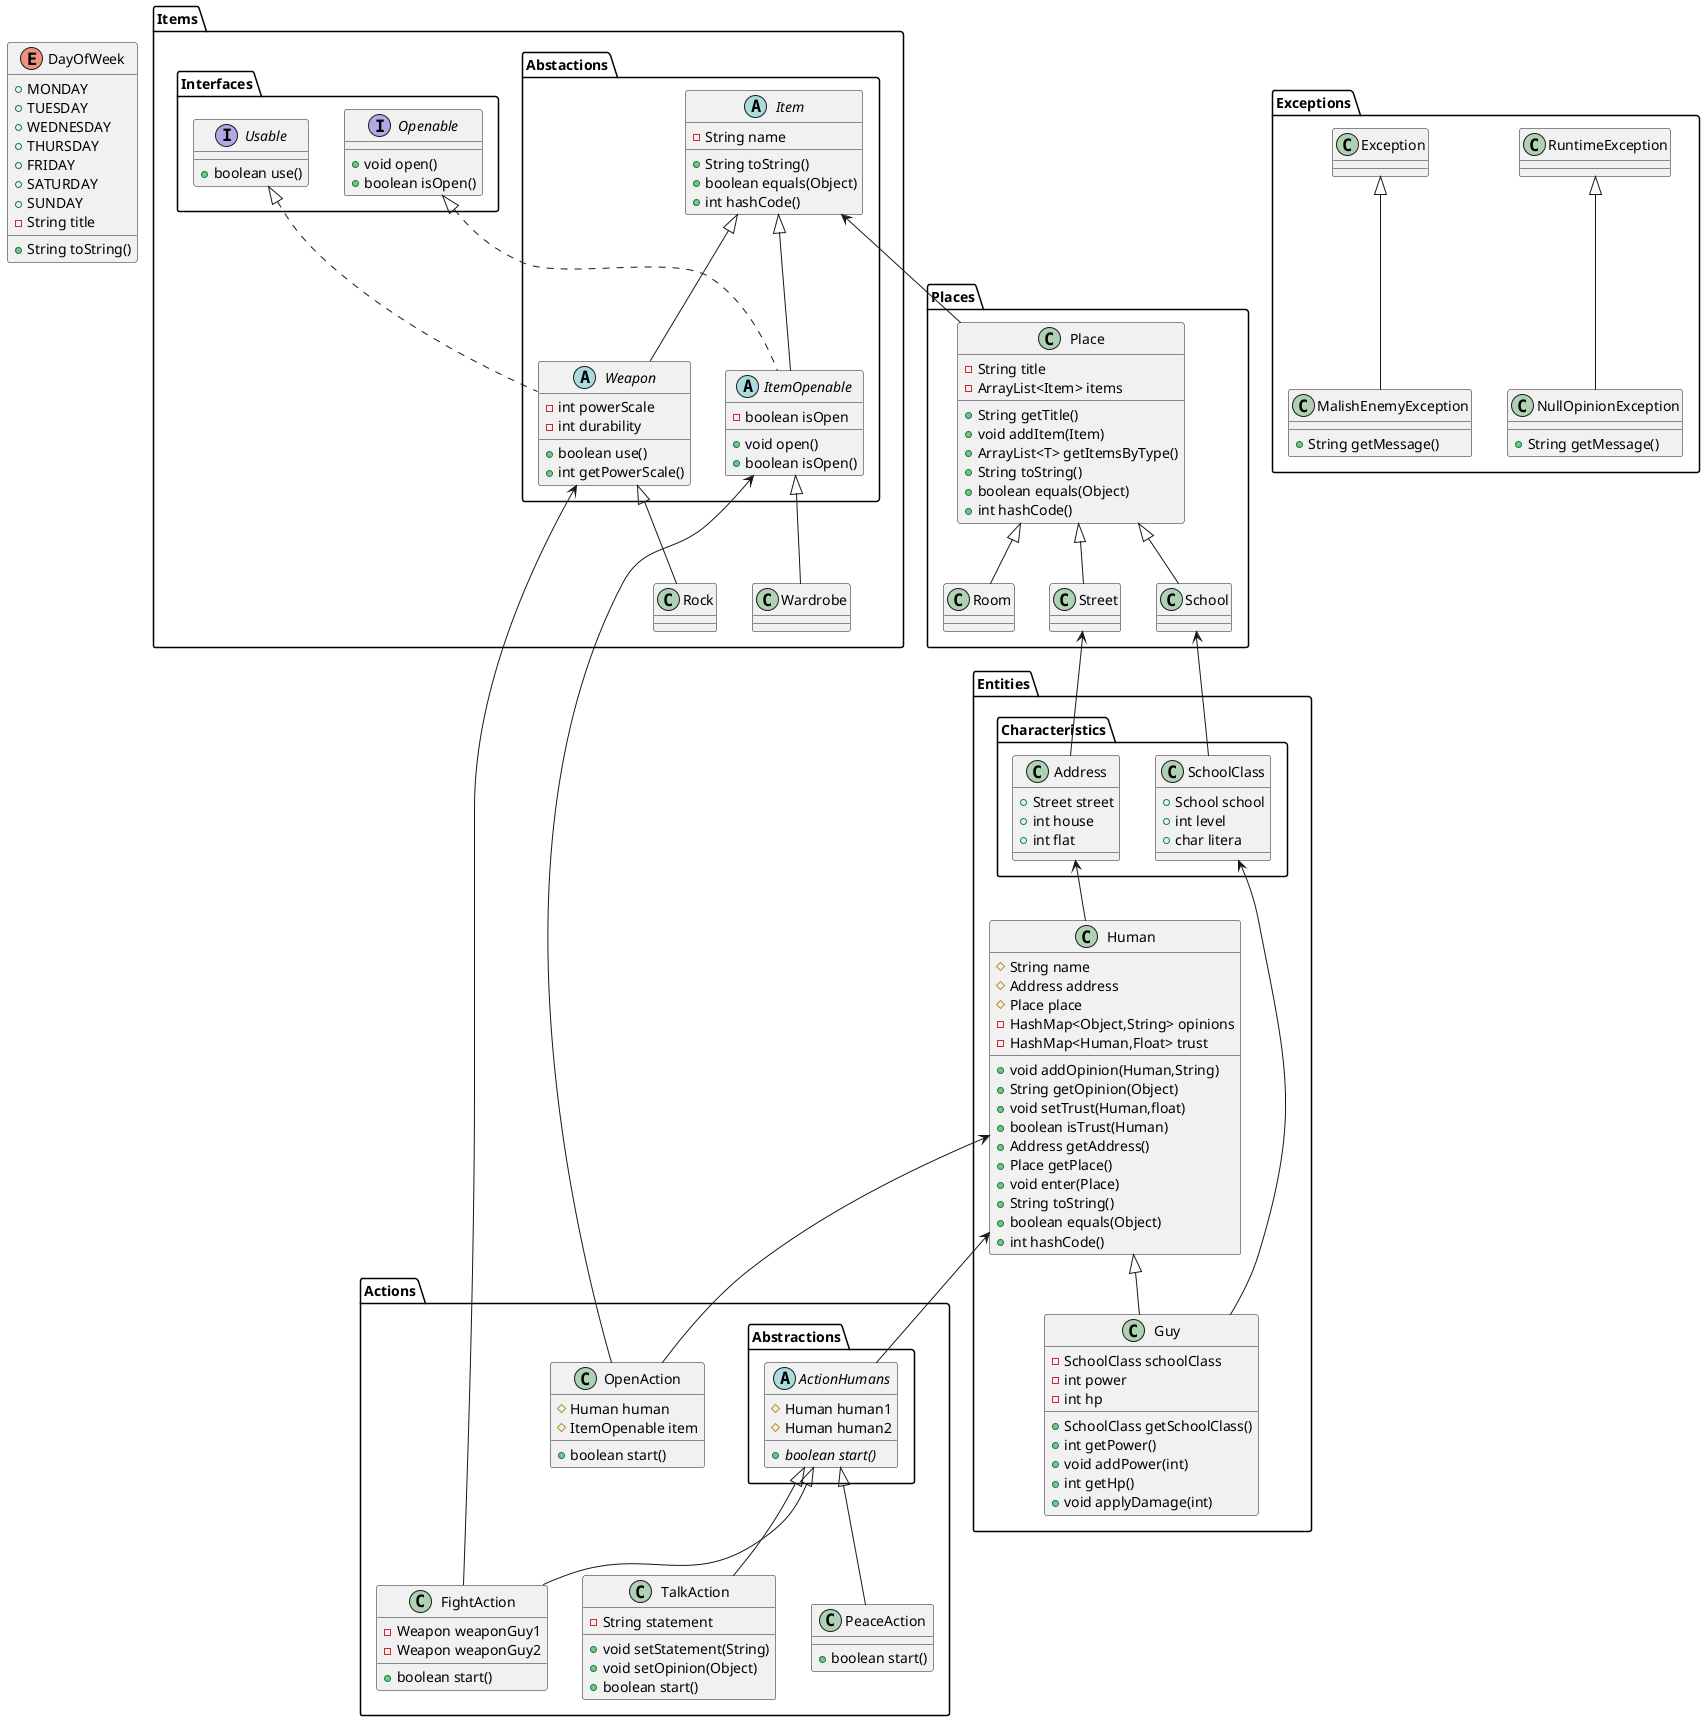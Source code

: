 @startuml
class Places.Room {
}
class Actions.OpenAction {
# Human human
# ItemOpenable item
+ boolean start()
}


class Exceptions.NullOpinionException {
+ String getMessage()
}

class Items.Rock {
}
class Places.Place {
- String title
- ArrayList<Item> items
+ String getTitle()
+ void addItem(Item)
+ ArrayList<T> getItemsByType()
+ String toString()
+ boolean equals(Object)
+ int hashCode()
}


interface Items.Interfaces.Openable {
+ void open()
+ boolean isOpen()
}

class Entities.Human {
# String name
# Address address
# Place place
- HashMap<Object,String> opinions
- HashMap<Human,Float> trust
+ void addOpinion(Human,String)
+ String getOpinion(Object)
+ void setTrust(Human,float)
+ boolean isTrust(Human)
+ Address getAddress()
+ Place getPlace()
+ void enter(Place)
+ String toString()
+ boolean equals(Object)
+ int hashCode()
}

class Entities.Characteristics.Address {
+ Street street
+ int house
+ int flat
}

class Entities.Characteristics.SchoolClass {
+ School school
+ int level
+ char litera
}

abstract class Items.Abstactions.ItemOpenable {
- boolean isOpen
+ void open()
+ boolean isOpen()
}


class Actions.TalkAction {
- String statement
+ void setStatement(String)
+ void setOpinion(Object)
+ boolean start()
}


interface Items.Interfaces.Usable {
+ boolean use()
}

class Items.Wardrobe {
}
abstract class Items.Abstactions.Weapon {
- int powerScale
- int durability
+ boolean use()
+ int getPowerScale()
}


abstract class Items.Abstactions.Item {
- String name
+ String toString()
+ boolean equals(Object)
+ int hashCode()
}


class Places.Street {
}
class Entities.Guy {
- SchoolClass schoolClass
- int power
- int hp
+ SchoolClass getSchoolClass()
+ int getPower()
+ void addPower(int)
+ int getHp()
+ void applyDamage(int)
}


class Places.School {
}
class Exceptions.MalishEnemyException {
+ String getMessage()
}

abstract class Actions.Abstractions.ActionHumans {
# Human human1
# Human human2
+ {abstract}boolean start()
}


class Actions.FightAction {
- Weapon weaponGuy1
- Weapon weaponGuy2
+ boolean start()
}


class Actions.PeaceAction {
+ boolean start()
}

enum DayOfWeek {
+  MONDAY
+  TUESDAY
+  WEDNESDAY
+  THURSDAY
+  FRIDAY
+  SATURDAY
+  SUNDAY
- String title
+ String toString()
}




Places.Place <|-- Places.Room
Exceptions.RuntimeException <|-- Exceptions.NullOpinionException
Items.Abstactions.Weapon <|-- Items.Rock
Items.Interfaces.Openable <|.. Items.Abstactions.ItemOpenable
Items.Abstactions.Item <|-- Items.Abstactions.ItemOpenable
Actions.Abstractions.ActionHumans <|-- Actions.TalkAction
Items.Abstactions.ItemOpenable <|-- Items.Wardrobe
Items.Interfaces.Usable <|.. Items.Abstactions.Weapon
Items.Abstactions.Item <|-- Items.Abstactions.Weapon
Places.Place <|-- Places.Street
Item <-- Place
Entities.Characteristics.Address <-- Entities.Human
Entities.Characteristics.SchoolClass <-- Entities.Guy
Entities.Human <|-- Entities.Guy
Entities.Human <-- Actions.Abstractions.ActionHumans
Entities.Human <-- Actions.OpenAction
Items.Abstactions.ItemOpenable <-- Actions.OpenAction
Items.Abstactions.Weapon <-- Actions.FightAction
Places.Street <-- Entities.Characteristics.Address
Places.School <-- Entities.Characteristics.SchoolClass
Places.Place <|-- Places.School
Exceptions.Exception <|-- Exceptions.MalishEnemyException
Actions.Abstractions.ActionHumans <|-- Actions.FightAction
Actions.Abstractions.ActionHumans <|-- Actions.PeaceAction

@enduml